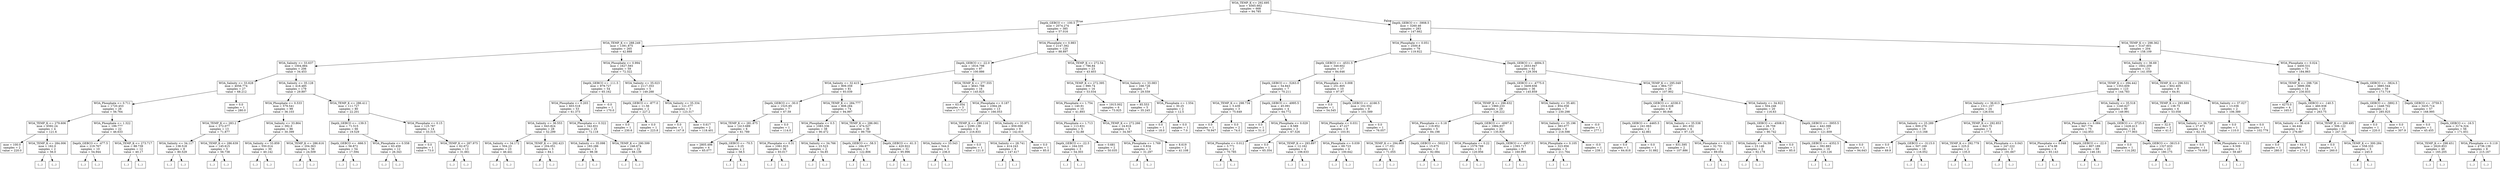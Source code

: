digraph Tree {
node [shape=box] ;
0 [label="WOA_TEMP_K <= 292.695\nmse = 4565.662\nsamples = 668\nvalue = 94.785"] ;
1 [label="Depth_GEBCO <= -100.5\nmse = 2074.274\nsamples = 385\nvalue = 57.016"] ;
0 -> 1 [labeldistance=2.5, labelangle=45, headlabel="True"] ;
2 [label="WOA_TEMP_K <= 288.249\nmse = 1391.875\nsamples = 265\nvalue = 42.888"] ;
1 -> 2 ;
3 [label="WOA_Salinity <= 33.637\nmse = 1004.884\nsamples = 206\nvalue = 34.453"] ;
2 -> 3 ;
4 [label="WOA_Salinity <= 33.628\nmse = 4056.774\nsamples = 27\nvalue = 68.212"] ;
3 -> 4 ;
5 [label="WOA_Phosphate <= 0.711\nmse = 1720.453\nsamples = 26\nvalue = 56.764"] ;
4 -> 5 ;
6 [label="WOA_TEMP_K <= 279.606\nmse = 6592.24\nsamples = 4\nvalue = 121.6"] ;
5 -> 6 ;
7 [label="mse = 100.0\nsamples = 2\nvalue = 220.0"] ;
6 -> 7 ;
8 [label="WOA_TEMP_K <= 284.006\nmse = 162.0\nsamples = 2\nvalue = 56.0"] ;
6 -> 8 ;
9 [label="(...)"] ;
8 -> 9 ;
10 [label="(...)"] ;
8 -> 10 ;
11 [label="WOA_Phosphate <= 1.322\nmse = 199.777\nsamples = 22\nvalue = 46.633"] ;
5 -> 11 ;
12 [label="Depth_GEBCO <= -477.5\nmse = 219.767\nsamples = 10\nvalue = 54.944"] ;
11 -> 12 ;
13 [label="(...)"] ;
12 -> 13 ;
22 [label="(...)"] ;
12 -> 22 ;
25 [label="WOA_TEMP_K <= 273.717\nmse = 88.739\nsamples = 12\nvalue = 40.17"] ;
11 -> 25 ;
26 [label="(...)"] ;
25 -> 26 ;
39 [label="(...)"] ;
25 -> 39 ;
46 [label="mse = 0.0\nsamples = 1\nvalue = 280.0"] ;
4 -> 46 ;
47 [label="WOA_Salinity <= 35.128\nmse = 418.485\nsamples = 179\nvalue = 29.897"] ;
3 -> 47 ;
48 [label="WOA_Phosphate <= 0.533\nmse = 579.541\nsamples = 99\nvalue = 36.103"] ;
47 -> 48 ;
49 [label="WOA_TEMP_K <= 283.2\nmse = 272.077\nsamples = 13\nvalue = 71.877"] ;
48 -> 49 ;
50 [label="WOA_Salinity <= 34.117\nmse = 138.518\nsamples = 8\nvalue = 80.529"] ;
49 -> 50 ;
51 [label="(...)"] ;
50 -> 51 ;
52 [label="(...)"] ;
50 -> 52 ;
65 [label="WOA_TEMP_K <= 286.639\nmse = 145.615\nsamples = 5\nvalue = 56.738"] ;
49 -> 65 ;
66 [label="(...)"] ;
65 -> 66 ;
73 [label="(...)"] ;
65 -> 73 ;
74 [label="WOA_Salinity <= 33.864\nmse = 392.0\nsamples = 86\nvalue = 30.399"] ;
48 -> 74 ;
75 [label="WOA_Salinity <= 33.859\nmse = 550.014\nsamples = 30\nvalue = 40.142"] ;
74 -> 75 ;
76 [label="(...)"] ;
75 -> 76 ;
131 [label="(...)"] ;
75 -> 131 ;
132 [label="WOA_TEMP_K <= 286.616\nmse = 204.363\nsamples = 56\nvalue = 24.509"] ;
74 -> 132 ;
133 [label="(...)"] ;
132 -> 133 ;
238 [label="(...)"] ;
132 -> 238 ;
239 [label="WOA_TEMP_K <= 286.411\nmse = 111.727\nsamples = 80\nvalue = 22.201"] ;
47 -> 239 ;
240 [label="Depth_GEBCO <= -139.5\nmse = 71.515\nsamples = 66\nvalue = 19.529"] ;
239 -> 240 ;
241 [label="Depth_GEBCO <= -666.5\nmse = 56.872\nsamples = 54\nvalue = 17.594"] ;
240 -> 241 ;
242 [label="(...)"] ;
241 -> 242 ;
253 [label="(...)"] ;
241 -> 253 ;
280 [label="WOA_Phosphate <= 0.558\nmse = 63.459\nsamples = 12\nvalue = 26.343"] ;
240 -> 280 ;
281 [label="(...)"] ;
280 -> 281 ;
288 [label="(...)"] ;
280 -> 288 ;
295 [label="WOA_Phosphate <= 0.15\nmse = 125.787\nsamples = 14\nvalue = 33.315"] ;
239 -> 295 ;
296 [label="mse = 0.0\nsamples = 1\nvalue = 73.0"] ;
295 -> 296 ;
297 [label="WOA_TEMP_K <= 287.975\nmse = 62.672\nsamples = 13\nvalue = 31.661"] ;
295 -> 297 ;
298 [label="(...)"] ;
297 -> 298 ;
317 [label="(...)"] ;
297 -> 317 ;
318 [label="WOA_Phosphate <= 0.994\nmse = 1627.593\nsamples = 59\nvalue = 72.322"] ;
2 -> 318 ;
319 [label="Depth_GEBCO <= -111.5\nmse = 979.727\nsamples = 54\nvalue = 65.162"] ;
318 -> 319 ;
320 [label="WOA_Phosphate <= 0.203\nmse = 603.518\nsamples = 53\nvalue = 61.373"] ;
319 -> 320 ;
321 [label="WOA_Salinity <= 36.553\nmse = 643.824\nsamples = 28\nvalue = 52.299"] ;
320 -> 321 ;
322 [label="WOA_Salinity <= 34.172\nmse = 504.23\nsamples = 23\nvalue = 46.441"] ;
321 -> 322 ;
323 [label="(...)"] ;
322 -> 323 ;
330 [label="(...)"] ;
322 -> 330 ;
367 [label="WOA_TEMP_K <= 292.423\nmse = 204.051\nsamples = 5\nvalue = 84.1"] ;
321 -> 367 ;
368 [label="(...)"] ;
367 -> 368 ;
373 [label="(...)"] ;
367 -> 373 ;
376 [label="WOA_Phosphate <= 0.322\nmse = 342.831\nsamples = 25\nvalue = 72.118"] ;
320 -> 376 ;
377 [label="WOA_Salinity <= 35.098\nmse = 183.286\nsamples = 3\nvalue = 98.38"] ;
376 -> 377 ;
378 [label="(...)"] ;
377 -> 378 ;
379 [label="(...)"] ;
377 -> 379 ;
382 [label="WOA_TEMP_K <= 290.599\nmse = 246.674\nsamples = 22\nvalue = 68.139"] ;
376 -> 382 ;
383 [label="(...)"] ;
382 -> 383 ;
406 [label="(...)"] ;
382 -> 406 ;
413 [label="mse = -0.0\nsamples = 1\nvalue = 170.0"] ;
319 -> 413 ;
414 [label="WOA_Salinity <= 35.023\nmse = 2117.353\nsamples = 5\nvalue = 149.288"] ;
318 -> 414 ;
415 [label="Depth_GEBCO <= -877.0\nmse = 11.56\nsamples = 2\nvalue = 227.2"] ;
414 -> 415 ;
416 [label="mse = 0.0\nsamples = 1\nvalue = 230.6"] ;
415 -> 416 ;
417 [label="mse = 0.0\nsamples = 1\nvalue = 223.8"] ;
415 -> 417 ;
418 [label="WOA_Salinity <= 35.334\nmse = 121.377\nsamples = 3\nvalue = 123.317"] ;
414 -> 418 ;
419 [label="mse = 0.0\nsamples = 1\nvalue = 147.9"] ;
418 -> 419 ;
420 [label="mse = 0.617\nsamples = 2\nvalue = 118.401"] ;
418 -> 420 ;
421 [label="WOA_Phosphate <= 0.983\nmse = 2147.392\nsamples = 120\nvalue = 88.897"] ;
1 -> 421 ;
422 [label="Depth_GEBCO <= -22.0\nmse = 1816.798\nsamples = 97\nvalue = 100.886"] ;
421 -> 422 ;
423 [label="WOA_Salinity <= 32.415\nmse = 909.359\nsamples = 81\nvalue = 93.039"] ;
422 -> 423 ;
424 [label="Depth_GEBCO <= -30.0\nmse = 1525.85\nsamples = 7\nvalue = 67.59"] ;
423 -> 424 ;
425 [label="WOA_TEMP_K <= 281.875\nmse = 1413.689\nsamples = 6\nvalue = 61.789"] ;
424 -> 425 ;
426 [label="mse = 2805.498\nsamples = 4\nvalue = 65.077"] ;
425 -> 426 ;
427 [label="Depth_GEBCO <= -70.5\nmse = 0.25\nsamples = 2\nvalue = 58.5"] ;
425 -> 427 ;
428 [label="(...)"] ;
427 -> 428 ;
429 [label="(...)"] ;
427 -> 429 ;
430 [label="mse = 0.0\nsamples = 1\nvalue = 114.0"] ;
424 -> 430 ;
431 [label="WOA_TEMP_K <= 284.777\nmse = 808.284\nsamples = 74\nvalue = 94.997"] ;
423 -> 431 ;
432 [label="WOA_Phosphate <= 0.5\nmse = 1083.336\nsamples = 38\nvalue = 90.472"] ;
431 -> 432 ;
433 [label="WOA_Phosphate <= 0.31\nmse = 1061.923\nsamples = 36\nvalue = 93.017"] ;
432 -> 433 ;
434 [label="(...)"] ;
433 -> 434 ;
435 [label="(...)"] ;
433 -> 435 ;
470 [label="WOA_Salinity <= 34.766\nmse = 23.523\nsamples = 2\nvalue = 54.85"] ;
432 -> 470 ;
471 [label="(...)"] ;
470 -> 471 ;
472 [label="(...)"] ;
470 -> 472 ;
473 [label="WOA_TEMP_K <= 286.061\nmse = 474.527\nsamples = 36\nvalue = 99.759"] ;
431 -> 473 ;
474 [label="Depth_GEBCO <= -58.5\nmse = 184.977\nsamples = 5\nvalue = 122.806"] ;
473 -> 474 ;
475 [label="(...)"] ;
474 -> 475 ;
480 [label="(...)"] ;
474 -> 480 ;
481 [label="Depth_GEBCO <= -61.5\nmse = 420.922\nsamples = 31\nvalue = 95.996"] ;
473 -> 481 ;
482 [label="(...)"] ;
481 -> 482 ;
485 [label="(...)"] ;
481 -> 485 ;
534 [label="WOA_TEMP_K <= 277.555\nmse = 4641.788\nsamples = 16\nvalue = 145.825"] ;
422 -> 534 ;
535 [label="mse = 63.054\nsamples = 3\nvalue = 17.717"] ;
534 -> 535 ;
536 [label="WOA_Phosphate <= 0.187\nmse = 2364.26\nsamples = 13\nvalue = 166.053"] ;
534 -> 536 ;
537 [label="WOA_TEMP_K <= 290.116\nmse = 2290.139\nsamples = 4\nvalue = 216.833"] ;
536 -> 537 ;
538 [label="WOA_Salinity <= 33.543\nmse = 544.0\nsamples = 3\nvalue = 236.0"] ;
537 -> 538 ;
539 [label="(...)"] ;
538 -> 539 ;
540 [label="(...)"] ;
538 -> 540 ;
541 [label="mse = 0.0\nsamples = 1\nvalue = 121.0"] ;
537 -> 541 ;
542 [label="WOA_Salinity <= 33.971\nmse = 659.006\nsamples = 9\nvalue = 142.615"] ;
536 -> 542 ;
543 [label="WOA_Salinity <= 28.741\nmse = 414.243\nsamples = 8\nvalue = 147.417"] ;
542 -> 543 ;
544 [label="(...)"] ;
543 -> 544 ;
545 [label="(...)"] ;
543 -> 545 ;
558 [label="mse = 0.0\nsamples = 1\nvalue = 85.0"] ;
542 -> 558 ;
559 [label="WOA_TEMP_K <= 272.54\nmse = 786.84\nsamples = 23\nvalue = 43.403"] ;
421 -> 559 ;
560 [label="WOA_TEMP_K <= 272.395\nmse = 990.74\nsamples = 16\nvalue = 53.034"] ;
559 -> 560 ;
561 [label="WOA_Phosphate <= 1.754\nmse = 140.91\nsamples = 10\nvalue = 41.893"] ;
560 -> 561 ;
562 [label="WOA_Phosphate <= 1.713\nmse = 113.831\nsamples = 5\nvalue = 52.88"] ;
561 -> 562 ;
563 [label="Depth_GEBCO <= -22.5\nmse = 164.335\nsamples = 3\nvalue = 54.303"] ;
562 -> 563 ;
564 [label="(...)"] ;
563 -> 564 ;
565 [label="(...)"] ;
563 -> 565 ;
566 [label="mse = 0.681\nsamples = 2\nvalue = 50.035"] ;
562 -> 566 ;
567 [label="WOA_TEMP_K <= 272.266\nmse = 24.816\nsamples = 5\nvalue = 34.567"] ;
561 -> 567 ;
568 [label="WOA_Phosphate <= 1.769\nmse = 0.834\nsamples = 3\nvalue = 31.297"] ;
567 -> 568 ;
569 [label="(...)"] ;
568 -> 569 ;
570 [label="(...)"] ;
568 -> 570 ;
573 [label="mse = 8.619\nsamples = 2\nvalue = 41.108"] ;
567 -> 573 ;
574 [label="mse = 1915.002\nsamples = 6\nvalue = 73.925"] ;
560 -> 574 ;
575 [label="WOA_Salinity <= 33.083\nmse = 168.728\nsamples = 7\nvalue = 29.559"] ;
559 -> 575 ;
576 [label="mse = 85.553\nsamples = 5\nvalue = 35.245"] ;
575 -> 576 ;
577 [label="WOA_Phosphate <= 1.554\nmse = 30.25\nsamples = 2\nvalue = 12.5"] ;
575 -> 577 ;
578 [label="mse = 0.0\nsamples = 1\nvalue = 18.0"] ;
577 -> 578 ;
579 [label="mse = 0.0\nsamples = 1\nvalue = 7.0"] ;
577 -> 579 ;
580 [label="Depth_GEBCO <= -3908.5\nmse = 3260.46\nsamples = 283\nvalue = 147.662"] ;
0 -> 580 [labeldistance=2.5, labelangle=-45, headlabel="False"] ;
581 [label="WOA_Phosphate <= 0.051\nmse = 2500.8\nsamples = 79\nvalue = 119.922"] ;
580 -> 581 ;
582 [label="Depth_GEBCO <= -4531.5\nmse = 349.602\nsamples = 17\nvalue = 84.646"] ;
581 -> 582 ;
583 [label="Depth_GEBCO <= -5263.0\nmse = 54.843\nsamples = 7\nvalue = 70.211"] ;
582 -> 583 ;
584 [label="WOA_TEMP_K <= 298.734\nmse = 5.439\nsamples = 3\nvalue = 75.649"] ;
583 -> 584 ;
585 [label="mse = 0.0\nsamples = 1\nvalue = 78.947"] ;
584 -> 585 ;
586 [label="mse = 0.0\nsamples = 2\nvalue = 74.0"] ;
584 -> 586 ;
587 [label="Depth_GEBCO <= -4995.5\nmse = 45.091\nsamples = 4\nvalue = 64.772"] ;
583 -> 587 ;
588 [label="mse = 0.0\nsamples = 1\nvalue = 51.0"] ;
587 -> 588 ;
589 [label="WOA_Phosphate <= 0.029\nmse = 8.589\nsamples = 3\nvalue = 67.526"] ;
587 -> 589 ;
590 [label="WOA_Phosphate <= 0.012\nmse = 3.771\nsamples = 2\nvalue = 70.785"] ;
589 -> 590 ;
591 [label="(...)"] ;
590 -> 591 ;
592 [label="(...)"] ;
590 -> 592 ;
593 [label="mse = 0.0\nsamples = 1\nvalue = 65.354"] ;
589 -> 593 ;
594 [label="WOA_Phosphate <= 0.008\nmse = 251.805\nsamples = 10\nvalue = 97.97"] ;
582 -> 594 ;
595 [label="mse = 0.0\nsamples = 1\nvalue = 54.545"] ;
594 -> 595 ;
596 [label="Depth_GEBCO <= -4166.5\nmse = 102.552\nsamples = 9\nvalue = 101.589"] ;
594 -> 596 ;
597 [label="WOA_Phosphate <= 0.031\nmse = 47.227\nsamples = 8\nvalue = 103.91"] ;
596 -> 597 ;
598 [label="WOA_TEMP_K <= 293.897\nmse = 12.162\nsamples = 4\nvalue = 106.633"] ;
597 -> 598 ;
599 [label="(...)"] ;
598 -> 599 ;
600 [label="(...)"] ;
598 -> 600 ;
605 [label="WOA_Phosphate <= 0.039\nmse = 69.723\nsamples = 4\nvalue = 100.642"] ;
597 -> 605 ;
606 [label="(...)"] ;
605 -> 606 ;
609 [label="(...)"] ;
605 -> 609 ;
610 [label="mse = 0.0\nsamples = 1\nvalue = 76.057"] ;
596 -> 610 ;
611 [label="Depth_GEBCO <= -4694.5\nmse = 2653.947\nsamples = 62\nvalue = 129.304"] ;
581 -> 611 ;
612 [label="Depth_GEBCO <= -4775.0\nmse = 3409.656\nsamples = 36\nvalue = 145.859"] ;
611 -> 612 ;
613 [label="WOA_TEMP_K <= 296.632\nmse = 1960.233\nsamples = 29\nvalue = 126.222"] ;
612 -> 613 ;
614 [label="WOA_Phosphate <= 0.18\nmse = 119.952\nsamples = 5\nvalue = 84.198"] ;
613 -> 614 ;
615 [label="WOA_TEMP_K <= 294.609\nmse = 17.351\nsamples = 2\nvalue = 71.055"] ;
614 -> 615 ;
616 [label="(...)"] ;
615 -> 616 ;
617 [label="(...)"] ;
615 -> 617 ;
618 [label="Depth_GEBCO <= -5022.0\nmse = 15.675\nsamples = 3\nvalue = 92.084"] ;
614 -> 618 ;
619 [label="(...)"] ;
618 -> 619 ;
622 [label="(...)"] ;
618 -> 622 ;
623 [label="Depth_GEBCO <= -4997.0\nmse = 1884.937\nsamples = 24\nvalue = 135.828"] ;
613 -> 623 ;
624 [label="WOA_Phosphate <= 0.22\nmse = 1579.769\nsamples = 15\nvalue = 120.956"] ;
623 -> 624 ;
625 [label="(...)"] ;
624 -> 625 ;
640 [label="(...)"] ;
624 -> 640 ;
653 [label="Depth_GEBCO <= -4957.5\nmse = 1393.717\nsamples = 9\nvalue = 160.995"] ;
623 -> 653 ;
654 [label="(...)"] ;
653 -> 654 ;
657 [label="(...)"] ;
653 -> 657 ;
670 [label="WOA_Salinity <= 35.481\nmse = 854.058\nsamples = 7\nvalue = 230.298"] ;
612 -> 670 ;
671 [label="WOA_Salinity <= 35.196\nmse = 383.077\nsamples = 6\nvalue = 218.598"] ;
670 -> 671 ;
672 [label="WOA_Phosphate <= 0.105\nmse = 323.956\nsamples = 5\nvalue = 211.764"] ;
671 -> 672 ;
673 [label="(...)"] ;
672 -> 673 ;
676 [label="(...)"] ;
672 -> 676 ;
679 [label="mse = -0.0\nsamples = 1\nvalue = 239.1"] ;
671 -> 679 ;
680 [label="mse = -0.0\nsamples = 1\nvalue = 277.1"] ;
670 -> 680 ;
681 [label="WOA_TEMP_K <= 295.049\nmse = 864.737\nsamples = 26\nvalue = 107.902"] ;
611 -> 681 ;
682 [label="Depth_GEBCO <= -4338.0\nmse = 1014.028\nsamples = 6\nvalue = 80.846"] ;
681 -> 682 ;
683 [label="Depth_GEBCO <= -4465.5\nmse = 241.063\nsamples = 2\nvalue = 42.861"] ;
682 -> 683 ;
684 [label="mse = 0.0\nsamples = 1\nvalue = 64.818"] ;
683 -> 684 ;
685 [label="mse = 0.0\nsamples = 1\nvalue = 31.882"] ;
683 -> 685 ;
686 [label="WOA_Salinity <= 35.538\nmse = 461.932\nsamples = 4\nvalue = 97.125"] ;
682 -> 686 ;
687 [label="mse = 831.595\nsamples = 2\nvalue = 107.886"] ;
686 -> 687 ;
688 [label="WOA_Phosphate <= 0.322\nmse = 32.701\nsamples = 2\nvalue = 89.054"] ;
686 -> 688 ;
689 [label="(...)"] ;
688 -> 689 ;
690 [label="(...)"] ;
688 -> 690 ;
691 [label="WOA_Salinity <= 34.922\nmse = 504.246\nsamples = 20\nvalue = 116.63"] ;
681 -> 691 ;
692 [label="Depth_GEBCO <= -4508.0\nmse = 26.759\nsamples = 3\nvalue = 90.742"] ;
691 -> 692 ;
693 [label="WOA_Salinity <= 34.59\nmse = 23.146\nsamples = 2\nvalue = 92.178"] ;
692 -> 693 ;
694 [label="(...)"] ;
693 -> 694 ;
695 [label="(...)"] ;
693 -> 695 ;
696 [label="mse = 0.0\nsamples = 1\nvalue = 85.0"] ;
692 -> 696 ;
697 [label="Depth_GEBCO <= -3955.5\nmse = 442.398\nsamples = 17\nvalue = 121.609"] ;
691 -> 697 ;
698 [label="Depth_GEBCO <= -4352.5\nmse = 392.883\nsamples = 16\nvalue = 125.126"] ;
697 -> 698 ;
699 [label="(...)"] ;
698 -> 699 ;
712 [label="(...)"] ;
698 -> 712 ;
729 [label="mse = 0.0\nsamples = 1\nvalue = 94.643"] ;
697 -> 729 ;
730 [label="WOA_TEMP_K <= 298.362\nmse = 3147.601\nsamples = 204\nvalue = 158.109"] ;
580 -> 730 ;
731 [label="WOA_Salinity <= 36.69\nmse = 1602.209\nsamples = 131\nvalue = 141.059"] ;
730 -> 731 ;
732 [label="WOA_TEMP_K <= 294.442\nmse = 1353.609\nsamples = 123\nvalue = 144.783"] ;
731 -> 732 ;
733 [label="WOA_Salinity <= 36.613\nmse = 1311.157\nsamples = 24\nvalue = 126.034"] ;
732 -> 733 ;
734 [label="WOA_Salinity <= 25.289\nmse = 600.276\nsamples = 19\nvalue = 113.168"] ;
733 -> 734 ;
735 [label="mse = 0.0\nsamples = 1\nvalue = 69.9"] ;
734 -> 735 ;
736 [label="Depth_GEBCO <= -3115.0\nmse = 507.169\nsamples = 18\nvalue = 116.052"] ;
734 -> 736 ;
737 [label="(...)"] ;
736 -> 737 ;
742 [label="(...)"] ;
736 -> 742 ;
759 [label="WOA_TEMP_K <= 292.853\nmse = 843.75\nsamples = 5\nvalue = 177.5"] ;
733 -> 759 ;
760 [label="WOA_TEMP_K <= 292.779\nmse = 225.0\nsamples = 2\nvalue = 135.0"] ;
759 -> 760 ;
761 [label="(...)"] ;
760 -> 761 ;
762 [label="(...)"] ;
760 -> 762 ;
763 [label="WOA_Phosphate <= 0.043\nmse = 247.222\nsamples = 3\nvalue = 191.667"] ;
759 -> 763 ;
764 [label="(...)"] ;
763 -> 764 ;
767 [label="(...)"] ;
763 -> 767 ;
768 [label="WOA_Salinity <= 35.518\nmse = 1240.627\nsamples = 99\nvalue = 149.991"] ;
732 -> 768 ;
769 [label="WOA_Phosphate <= 0.084\nmse = 947.776\nsamples = 75\nvalue = 142.953"] ;
768 -> 769 ;
770 [label="WOA_Phosphate <= 0.048\nmse = 474.98\nsamples = 6\nvalue = 93.143"] ;
769 -> 770 ;
771 [label="(...)"] ;
770 -> 771 ;
772 [label="(...)"] ;
770 -> 772 ;
779 [label="Depth_GEBCO <= -22.0\nmse = 807.189\nsamples = 69\nvalue = 146.181"] ;
769 -> 779 ;
780 [label="(...)"] ;
779 -> 780 ;
861 [label="(...)"] ;
779 -> 861 ;
870 [label="Depth_GEBCO <= -3725.0\nmse = 1426.413\nsamples = 24\nvalue = 177.903"] ;
768 -> 870 ;
871 [label="mse = 0.0\nsamples = 1\nvalue = 114.282"] ;
870 -> 871 ;
872 [label="Depth_GEBCO <= -3615.0\nmse = 1327.633\nsamples = 23\nvalue = 180.175"] ;
870 -> 872 ;
873 [label="(...)"] ;
872 -> 873 ;
876 [label="(...)"] ;
872 -> 876 ;
907 [label="WOA_TEMP_K <= 296.531\nmse = 602.405\nsamples = 8\nvalue = 64.91"] ;
731 -> 907 ;
908 [label="WOA_TEMP_K <= 293.889\nmse = 138.75\nsamples = 6\nvalue = 53.058"] ;
907 -> 908 ;
909 [label="mse = 32.0\nsamples = 2\nvalue = 41.0"] ;
908 -> 909 ;
910 [label="WOA_Salinity <= 36.728\nmse = 27.971\nsamples = 4\nvalue = 62.102"] ;
908 -> 910 ;
911 [label="mse = 0.0\nsamples = 1\nvalue = 70.009"] ;
910 -> 911 ;
912 [label="WOA_Phosphate <= 0.22\nmse = 9.509\nsamples = 3\nvalue = 59.467"] ;
910 -> 912 ;
913 [label="(...)"] ;
912 -> 913 ;
916 [label="(...)"] ;
912 -> 916 ;
917 [label="WOA_Salinity <= 37.027\nmse = 13.036\nsamples = 2\nvalue = 106.389"] ;
907 -> 917 ;
918 [label="mse = 0.0\nsamples = 1\nvalue = 110.0"] ;
917 -> 918 ;
919 [label="mse = 0.0\nsamples = 1\nvalue = 102.779"] ;
917 -> 919 ;
920 [label="WOA_Phosphate <= 0.024\nmse = 4400.531\nsamples = 73\nvalue = 184.863"] ;
730 -> 920 ;
921 [label="WOA_TEMP_K <= 298.726\nmse = 3899.306\nsamples = 14\nvalue = 230.833"] ;
920 -> 921 ;
922 [label="mse = 4275.0\nsamples = 4\nvalue = 165.0"] ;
921 -> 922 ;
923 [label="Depth_GEBCO <= -140.5\nmse = 460.938\nsamples = 10\nvalue = 263.75"] ;
921 -> 923 ;
924 [label="WOA_Salinity <= 36.416\nmse = 44.444\nsamples = 4\nvalue = 276.667"] ;
923 -> 924 ;
925 [label="mse = 0.0\nsamples = 1\nvalue = 280.0"] ;
924 -> 925 ;
926 [label="mse = 64.0\nsamples = 3\nvalue = 274.0"] ;
924 -> 926 ;
927 [label="WOA_TEMP_K <= 299.495\nmse = 506.122\nsamples = 6\nvalue = 247.143"] ;
923 -> 927 ;
928 [label="mse = 0.0\nsamples = 1\nvalue = 260.0"] ;
927 -> 928 ;
929 [label="WOA_TEMP_K <= 300.284\nmse = 558.333\nsamples = 5\nvalue = 245.0"] ;
927 -> 929 ;
930 [label="(...)"] ;
929 -> 930 ;
931 [label="(...)"] ;
929 -> 931 ;
932 [label="Depth_GEBCO <= -3824.5\nmse = 3885.544\nsamples = 59\nvalue = 173.719"] ;
920 -> 932 ;
933 [label="Depth_GEBCO <= -3892.5\nmse = 1448.702\nsamples = 2\nvalue = 285.925"] ;
932 -> 933 ;
934 [label="mse = 0.0\nsamples = 1\nvalue = 220.0"] ;
933 -> 934 ;
935 [label="mse = 0.0\nsamples = 1\nvalue = 307.9"] ;
933 -> 935 ;
936 [label="Depth_GEBCO <= -3759.5\nmse = 3435.714\nsamples = 57\nvalue = 168.995"] ;
932 -> 936 ;
937 [label="mse = 0.0\nsamples = 1\nvalue = 45.455"] ;
936 -> 937 ;
938 [label="Depth_GEBCO <= -16.5\nmse = 3174.324\nsamples = 56\nvalue = 171.651"] ;
936 -> 938 ;
939 [label="WOA_TEMP_K <= 298.451\nmse = 2620.853\nsamples = 48\nvalue = 165.205"] ;
938 -> 939 ;
940 [label="(...)"] ;
939 -> 940 ;
941 [label="(...)"] ;
939 -> 941 ;
1016 [label="WOA_Phosphate <= 0.119\nmse = 4736.139\nsamples = 8\nvalue = 215.167"] ;
938 -> 1016 ;
1017 [label="(...)"] ;
1016 -> 1017 ;
1018 [label="(...)"] ;
1016 -> 1018 ;
}
